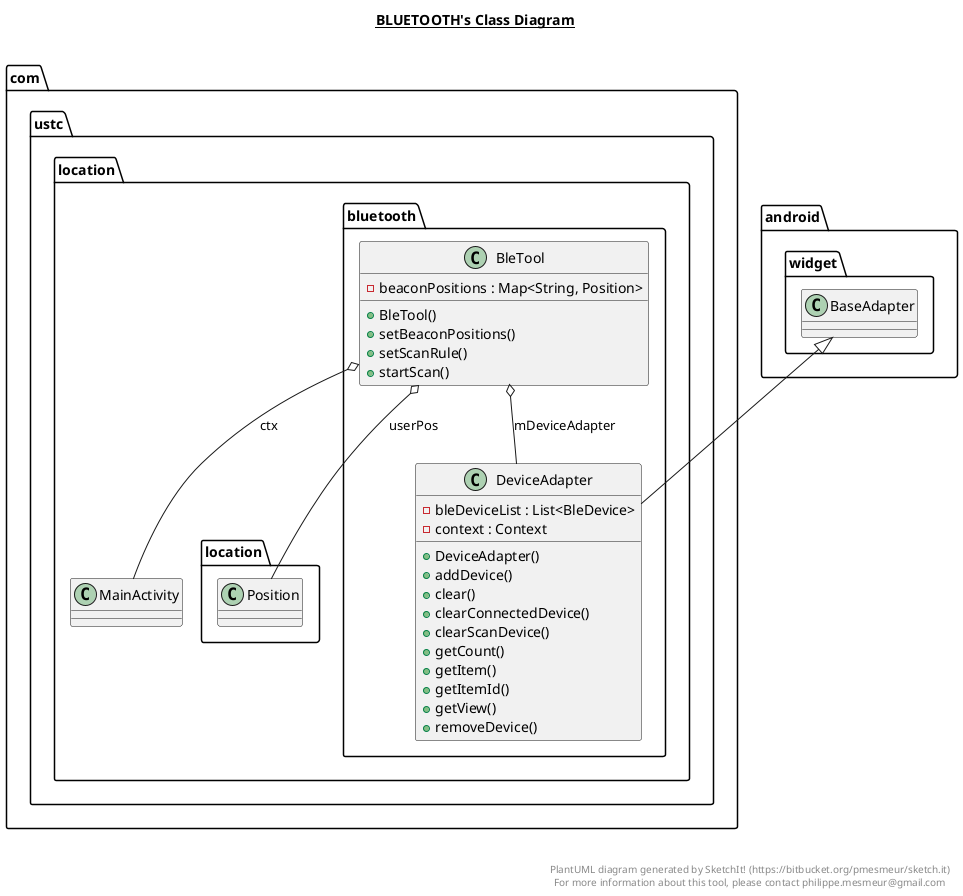 @startuml

title __BLUETOOTH's Class Diagram__\n

  namespace com.ustc.location {
    namespace bluetooth {
      class com.ustc.location.bluetooth.BleTool {
          - beaconPositions : Map<String, Position>
          + BleTool()
          + setBeaconPositions()
          + setScanRule()
          + startScan()
      }
    }
  }
  

  namespace com.ustc.location {
    namespace bluetooth {
      class com.ustc.location.bluetooth.DeviceAdapter {
          - bleDeviceList : List<BleDevice>
          - context : Context
          + DeviceAdapter()
          + addDevice()
          + clear()
          + clearConnectedDevice()
          + clearScanDevice()
          + getCount()
          + getItem()
          + getItemId()
          + getView()
          + removeDevice()
      }
    }
  }
  

  com.ustc.location.bluetooth.BleTool o-- com.ustc.location.MainActivity : ctx
  com.ustc.location.bluetooth.BleTool o-- com.ustc.location.bluetooth.DeviceAdapter : mDeviceAdapter
  com.ustc.location.bluetooth.BleTool o-- com.ustc.location.location.Position : userPos
  com.ustc.location.bluetooth.DeviceAdapter -up-|> android.widget.BaseAdapter


right footer


PlantUML diagram generated by SketchIt! (https://bitbucket.org/pmesmeur/sketch.it)
For more information about this tool, please contact philippe.mesmeur@gmail.com
endfooter

@enduml
